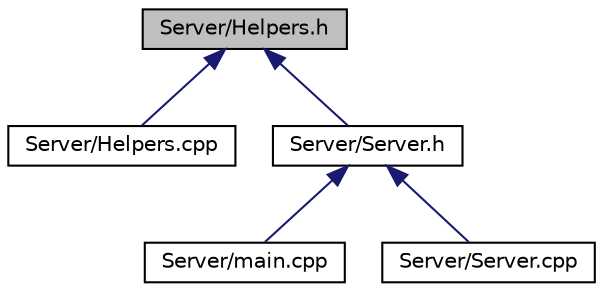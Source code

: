 digraph "Server/Helpers.h"
{
  edge [fontname="Helvetica",fontsize="10",labelfontname="Helvetica",labelfontsize="10"];
  node [fontname="Helvetica",fontsize="10",shape=record];
  Node2 [label="Server/Helpers.h",height=0.2,width=0.4,color="black", fillcolor="grey75", style="filled", fontcolor="black"];
  Node2 -> Node3 [dir="back",color="midnightblue",fontsize="10",style="solid"];
  Node3 [label="Server/Helpers.cpp",height=0.2,width=0.4,color="black", fillcolor="white", style="filled",URL="$Server_2Helpers_8cpp.html"];
  Node2 -> Node4 [dir="back",color="midnightblue",fontsize="10",style="solid"];
  Node4 [label="Server/Server.h",height=0.2,width=0.4,color="black", fillcolor="white", style="filled",URL="$Server_8h.html"];
  Node4 -> Node5 [dir="back",color="midnightblue",fontsize="10",style="solid"];
  Node5 [label="Server/main.cpp",height=0.2,width=0.4,color="black", fillcolor="white", style="filled",URL="$Server_2main_8cpp.html"];
  Node4 -> Node6 [dir="back",color="midnightblue",fontsize="10",style="solid"];
  Node6 [label="Server/Server.cpp",height=0.2,width=0.4,color="black", fillcolor="white", style="filled",URL="$Server_8cpp.html"];
}
